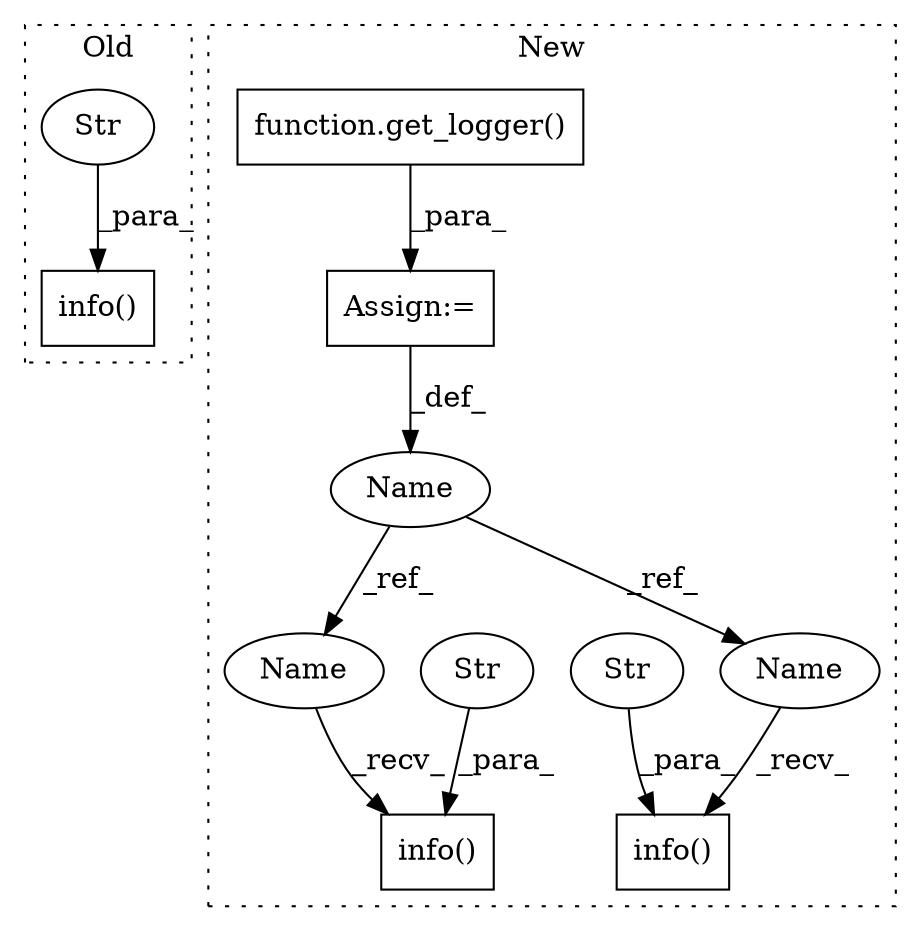 digraph G {
subgraph cluster0 {
1 [label="info()" a="75" s="17085,17273" l="13,1" shape="box"];
3 [label="Str" a="66" s="17098" l="175" shape="ellipse"];
label = "Old";
style="dotted";
}
subgraph cluster1 {
2 [label="function.get_logger()" a="75" s="15477,15496" l="11,23" shape="box"];
4 [label="info()" a="75" s="17420,17530" l="12,1" shape="box"];
5 [label="Str" a="66" s="17432" l="98" shape="ellipse"];
6 [label="info()" a="75" s="15731,15798" l="12,1" shape="box"];
7 [label="Str" a="66" s="15743" l="55" shape="ellipse"];
8 [label="Name" a="87" s="15468" l="6" shape="ellipse"];
9 [label="Assign:=" a="68" s="15474" l="3" shape="box"];
10 [label="Name" a="87" s="15731" l="6" shape="ellipse"];
11 [label="Name" a="87" s="17420" l="6" shape="ellipse"];
label = "New";
style="dotted";
}
2 -> 9 [label="_para_"];
3 -> 1 [label="_para_"];
5 -> 4 [label="_para_"];
7 -> 6 [label="_para_"];
8 -> 11 [label="_ref_"];
8 -> 10 [label="_ref_"];
9 -> 8 [label="_def_"];
10 -> 6 [label="_recv_"];
11 -> 4 [label="_recv_"];
}